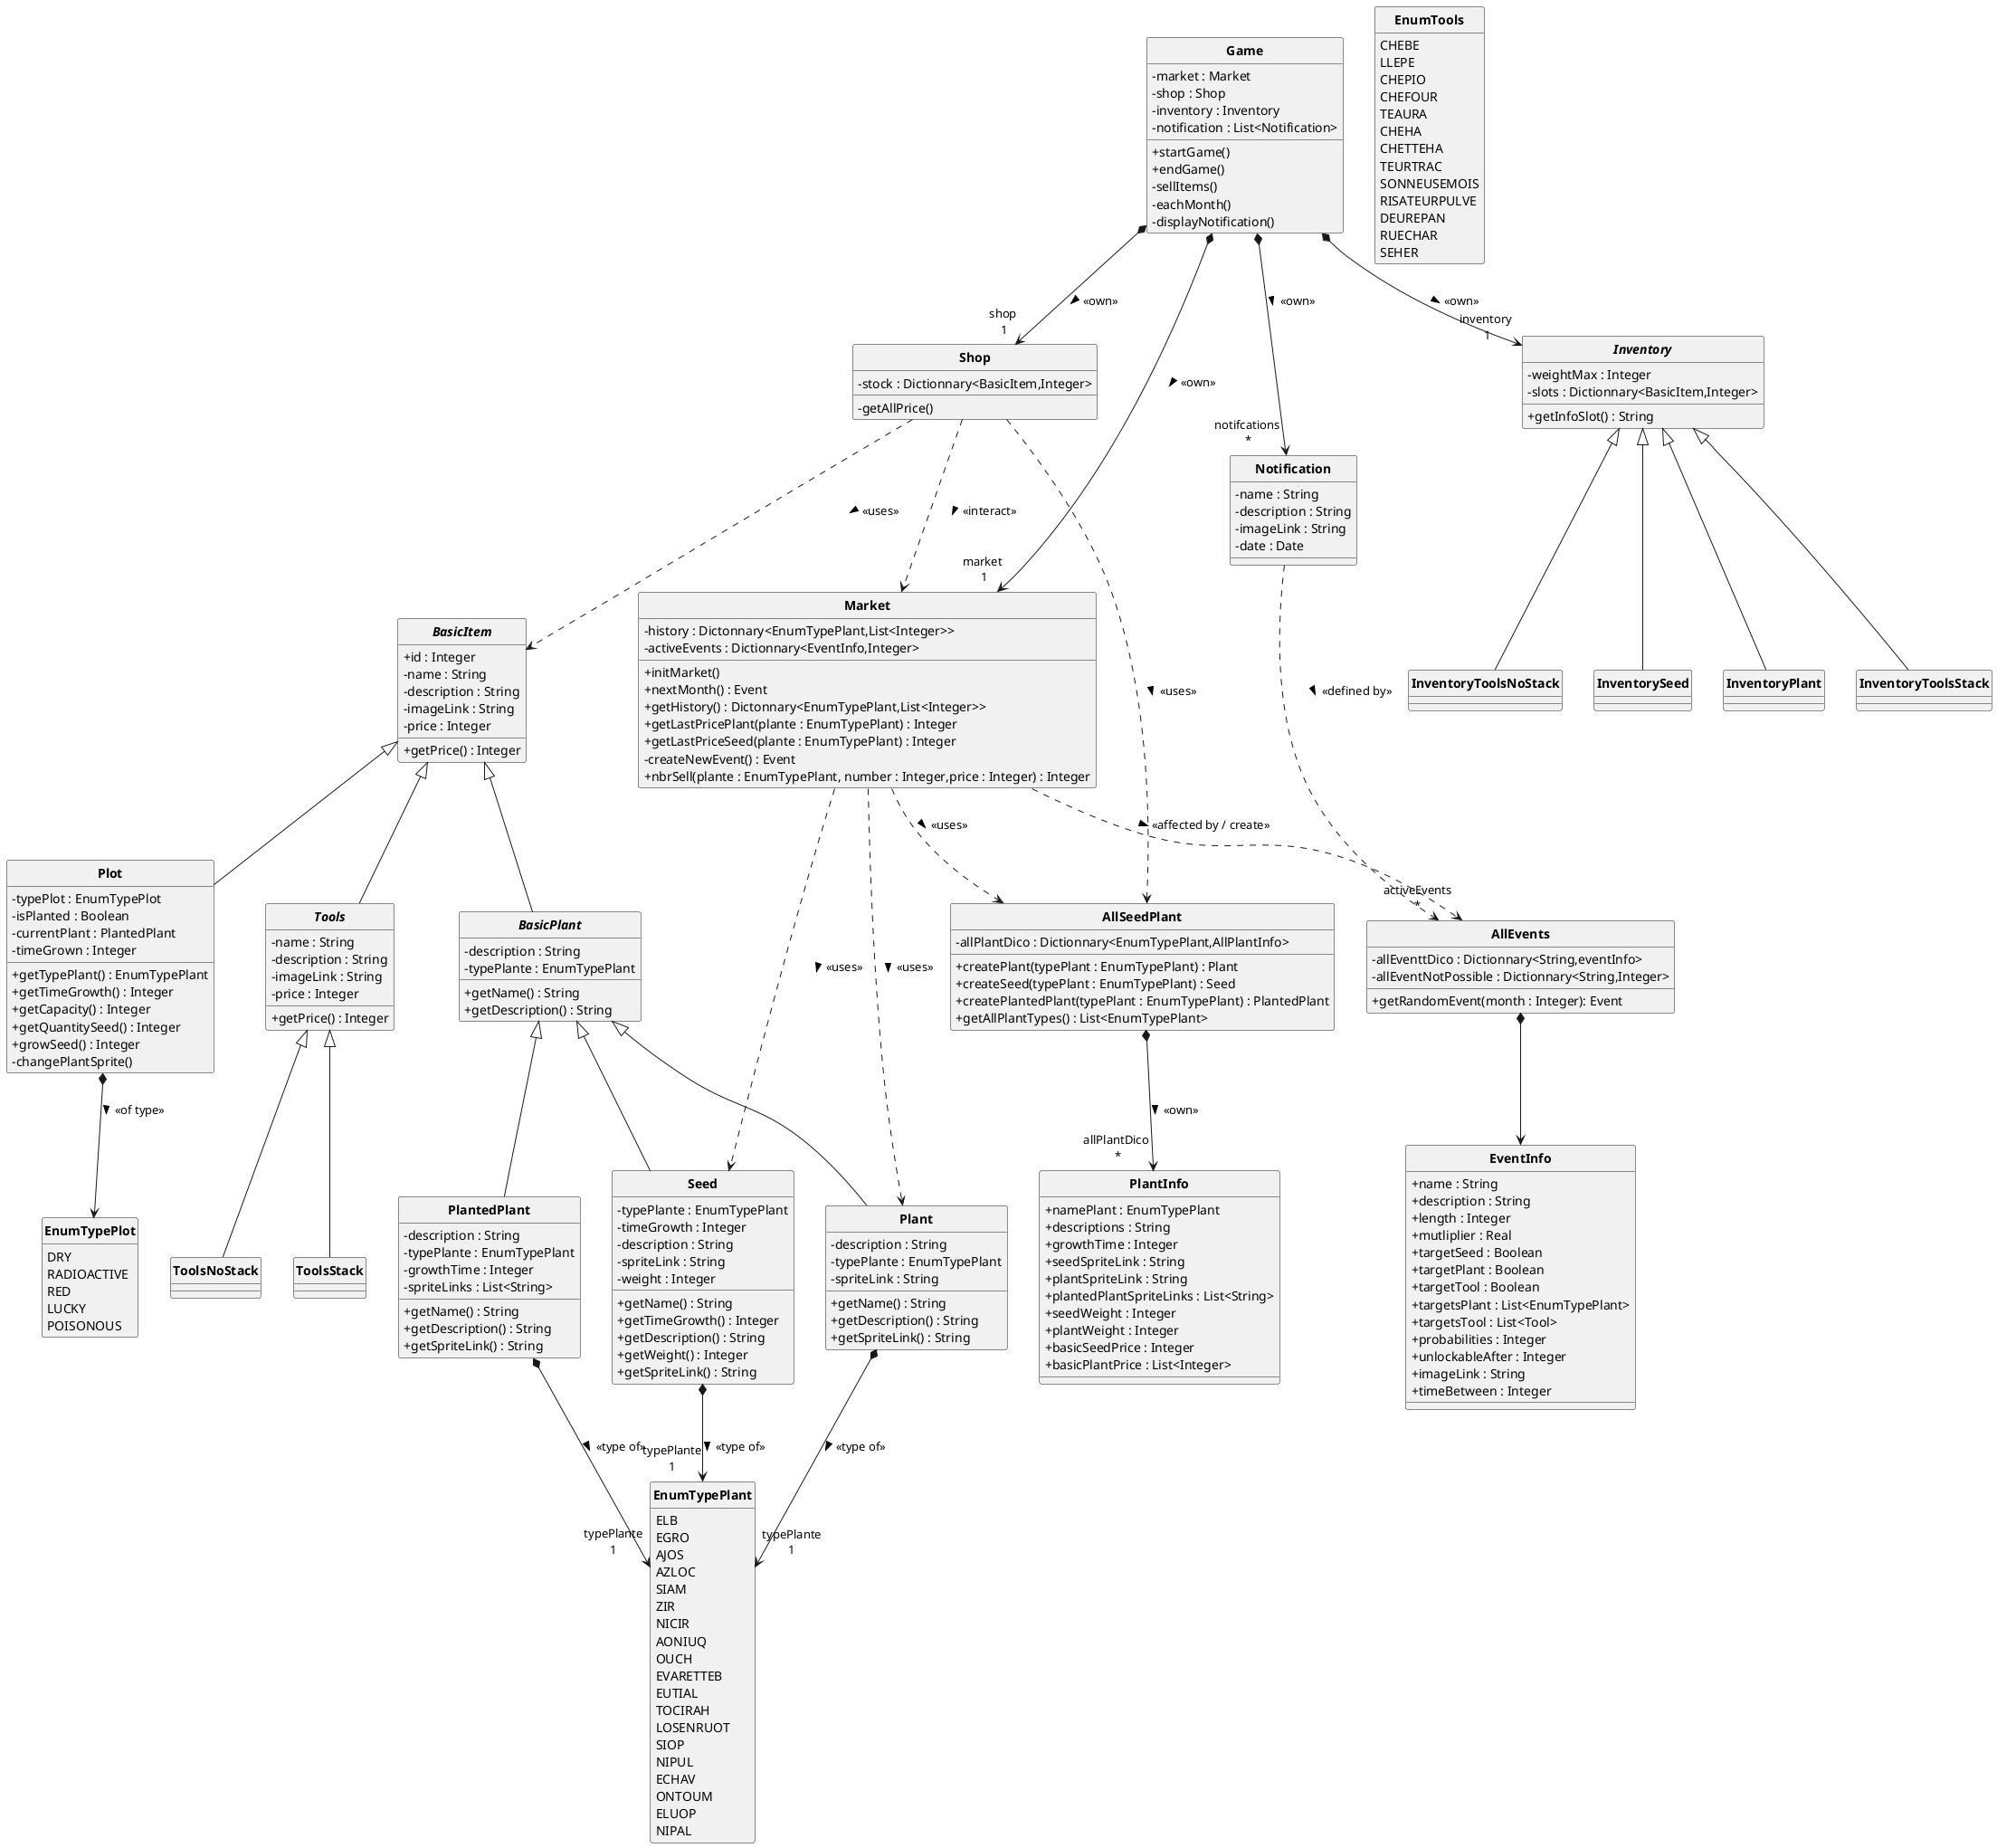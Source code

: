 @startuml
skinparam style strictuml
skinparam classAttributeIconSize 0
skinparam classFontStyle Bold
hide enum methods

class Game{
    - market : Market
    - shop : Shop
    - inventory : Inventory
    - notification : List<Notification>
    + startGame()
    + endGame()
    - sellItems()
    - eachMonth()
    - displayNotification()

}

class Shop{
    - stock : Dictionnary<BasicItem,Integer>
    - getAllPrice()
}

class Plot extends BasicItem{
    - typePlot : EnumTypePlot
    - isPlanted : Boolean
    - currentPlant : PlantedPlant
    - timeGrown : Integer
    + getTypePlant() : EnumTypePlant
    + getTimeGrowth() : Integer
    + getCapacity() : Integer
    + getQuantitySeed() : Integer
    + growSeed() : Integer
    - changePlantSprite()
}

enum EnumTypePlot{
    DRY
    RADIOACTIVE
    RED
    LUCKY
    POISONOUS
}

abstract Inventory{
    - weightMax : Integer
    - slots : Dictionnary<BasicItem,Integer>
    + getInfoSlot() : String
}

class InventorySeed extends Inventory{

}

class InventoryPlant extends Inventory{

}

class InventoryToolsStack extends Inventory{

}

class InventoryToolsNoStack extends Inventory{

}

abstract BasicItem{
    + id : Integer
    - name : String
    - description : String
    - imageLink : String
    - price : Integer
    + getPrice() : Integer
}


abstract BasicPlant extends BasicItem{
     - description : String
     - typePlante : EnumTypePlant
     + getName() : String
     + getDescription() : String
}

class Seed extends BasicPlant{
    - typePlante : EnumTypePlant
    - timeGrowth : Integer
    - description : String
    - spriteLink : String
    - weight : Integer
    + getName() : String
    + getTimeGrowth() : Integer
    + getDescription() : String
    + getWeight() : Integer
    + getSpriteLink() : String
}

class Plant extends BasicPlant{
    - description : String
    - typePlante : EnumTypePlant
    - spriteLink : String
    + getName() : String
    + getDescription() : String
    + getSpriteLink() : String
}

class PlantedPlant extends BasicPlant{
    - description : String
    - typePlante : EnumTypePlant
    - growthTime : Integer
    - spriteLinks : List<String>
    + getName() : String
    + getDescription() : String
    + getSpriteLink() : String
}

enum EnumTypePlant{
    ELB
    EGRO
    AJOS
    AZLOC
    SIAM
    ZIR
    NICIR
    AONIUQ
    OUCH
    EVARETTEB
    EUTIAL
    TOCIRAH
    LOSENRUOT
    SIOP
    NIPUL
    ECHAV
    ONTOUM
    ELUOP
    NIPAL
}

class AllSeedPlant{
    - allPlantDico : Dictionnary<EnumTypePlant,AllPlantInfo>
    + createPlant(typePlant : EnumTypePlant) : Plant
    + createSeed(typePlant : EnumTypePlant) : Seed
    + createPlantedPlant(typePlant : EnumTypePlant) : PlantedPlant
    + getAllPlantTypes() : List<EnumTypePlant>
}

class PlantInfo{
     + namePlant : EnumTypePlant
     + descriptions : String
     + growthTime : Integer
     + seedSpriteLink : String
     + plantSpriteLink : String
     + plantedPlantSpriteLinks : List<String>
     + seedWeight : Integer
     + plantWeight : Integer
     + basicSeedPrice : Integer
     'the list is 12 long
     + basicPlantPrice : List<Integer>
}


abstract Tools extends BasicItem{
    - name : String
    - description : String
    - imageLink : String
    - price : Integer
    + getPrice() : Integer
}

enum EnumTools{
    CHEBE
    LLEPE
    CHEPIO
    CHEFOUR
    TEAURA
    CHEHA
    CHETTEHA
    TEURTRAC
    SONNEUSEMOIS
    RISATEURPULVE
    DEUREPAN
    RUECHAR
    SEHER
}

class ToolsStack extends Tools{

}

class ToolsNoStack extends Tools{

}

class Notification{
    - name : String
    - description : String
    - imageLink : String
    - date : Date
}

class Market{
    - history : Dictonnary<EnumTypePlant,List<Integer>>
    - activeEvents : Dictionnary<EventInfo,Integer>

    'Est executé au lancement de l'appli, recup l'historique des prix et des events
    + initMarket()
    + nextMonth() : Event
    + getHistory() : Dictonnary<EnumTypePlant,List<Integer>>
    + getLastPricePlant(plante : EnumTypePlant) : Integer
    + getLastPriceSeed(plante : EnumTypePlant) : Integer
    - createNewEvent() : Event
    + nbrSell(plante : EnumTypePlant, number : Integer,price : Integer) : Integer
}


class AllEvents {
    - allEventtDico : Dictionnary<String,eventInfo>
    - allEventNotPossible : Dictionnary<String,Integer>
    + getRandomEvent(month : Integer): Event
}


class EventInfo{
    + name : String
    + description : String
    + length : Integer
    + mutliplier : Real
    + targetSeed : Boolean
    + targetPlant : Boolean
    + targetTool : Boolean
    + targetsPlant : List<EnumTypePlant>
    + targetsTool : List<Tool>
    + probabilities : Integer
    'Permet de dire qu'un event est dispo que a partir du mois 0, du 1, du 2....
    + unlockableAfter : Integer
    + imageLink : String
    + timeBetween : Integer
}



Game *-d-> "market \n1" Market : <<own>> >
Game *-d-> "notifcations \n*" Notification : <<own>> >
Game *-d-> "inventory \n1" Inventory : <<own>> >
Game *-d-> "shop \n1" Shop : <<own>> >



Shop ..> BasicItem : <<uses>> >
Shop ..> AllSeedPlant : <<uses>> >
Shop ..> Market : <<interact>> >


Notification..> AllEvents : <<defined by>> >


Market ..> Plant : <<uses>> >
Market ..> Seed : <<uses>> >
Market ..>  "activeEvents\n*"AllEvents : <<affected by / create>> >
Market ..> AllSeedPlant : <<uses>> >


Seed *--> "typePlante\n1" EnumTypePlant : <<type of>> >

Plant *--> "typePlante\n1" EnumTypePlant : <<type of>> >

Plot *--> EnumTypePlot : <<of type>> >

AllEvents *--> EventInfo

AllSeedPlant *--> "allPlantDico \n*" PlantInfo : <<own>> >

PlantedPlant *--> "typePlante\n1" EnumTypePlant : <<type of>> >

@enduml